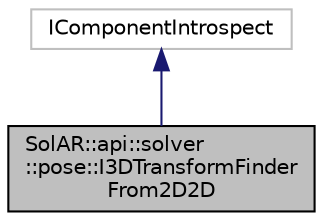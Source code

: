 digraph "SolAR::api::solver::pose::I3DTransformFinderFrom2D2D"
{
  edge [fontname="Helvetica",fontsize="10",labelfontname="Helvetica",labelfontsize="10"];
  node [fontname="Helvetica",fontsize="10",shape=record];
  Node2 [label="SolAR::api::solver\l::pose::I3DTransformFinder\lFrom2D2D",height=0.2,width=0.4,color="black", fillcolor="grey75", style="filled", fontcolor="black"];
  Node3 -> Node2 [dir="back",color="midnightblue",fontsize="10",style="solid",fontname="Helvetica"];
  Node3 [label="IComponentIntrospect",height=0.2,width=0.4,color="grey75", fillcolor="white", style="filled"];
}
